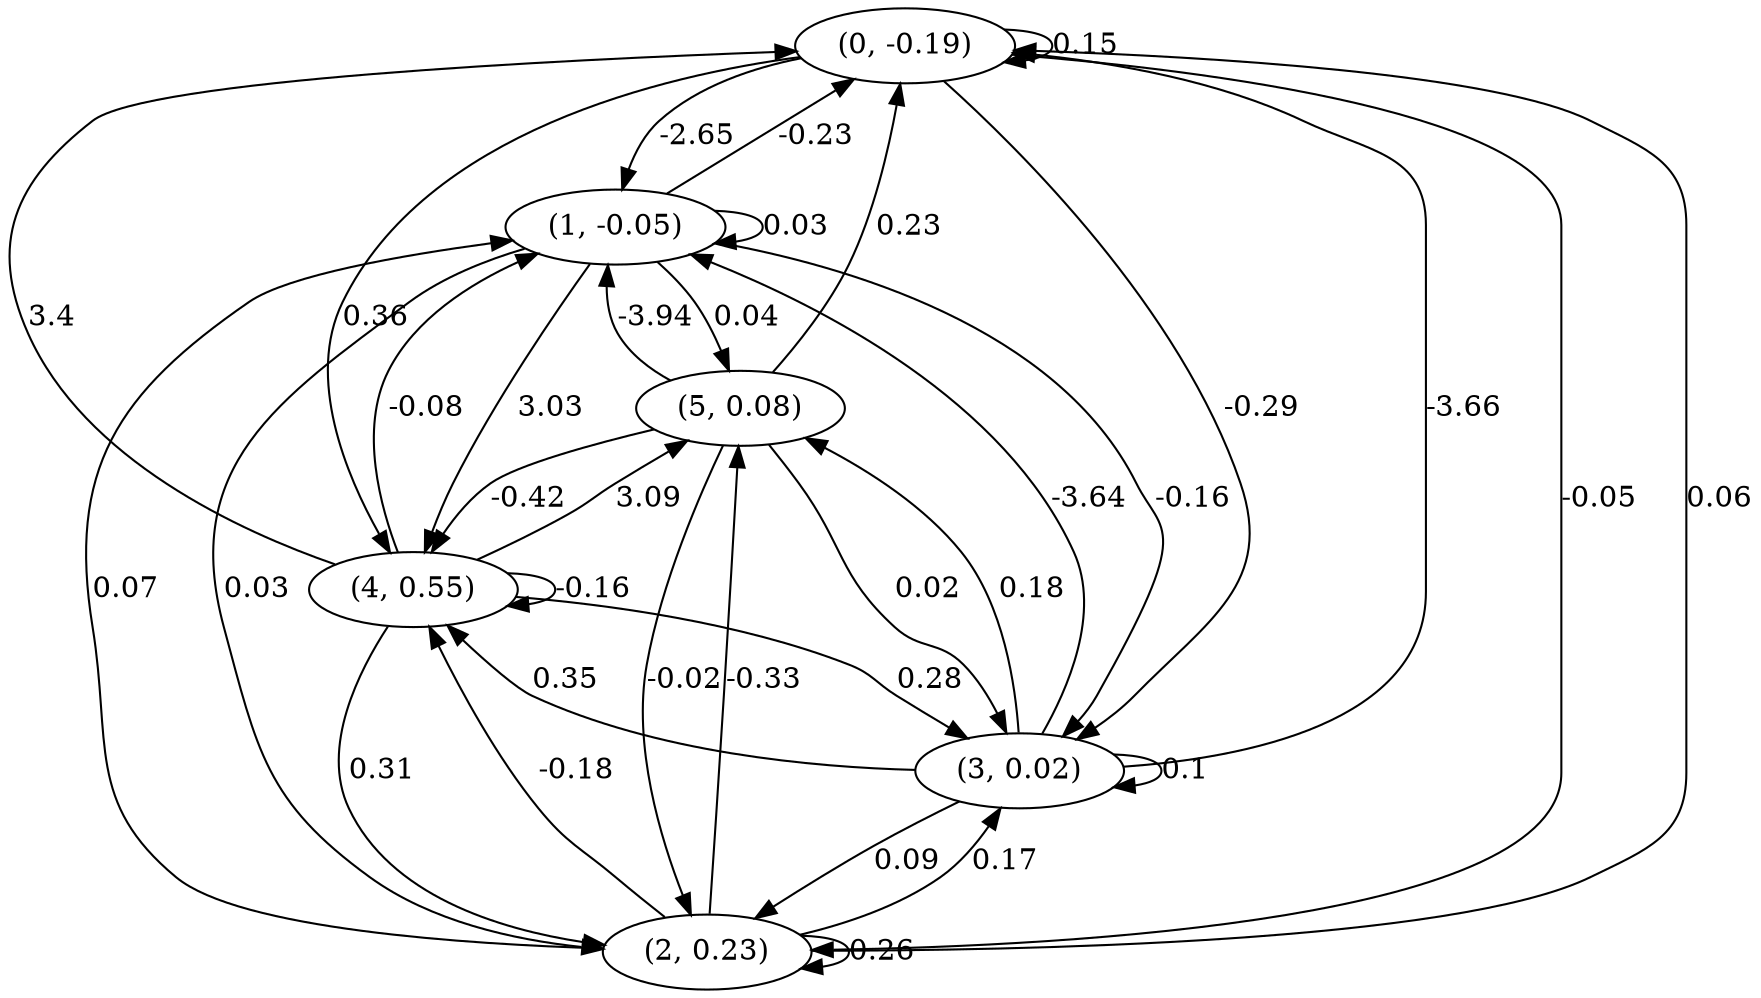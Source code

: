digraph {
    0 [ label = "(0, -0.19)" ]
    1 [ label = "(1, -0.05)" ]
    2 [ label = "(2, 0.23)" ]
    3 [ label = "(3, 0.02)" ]
    4 [ label = "(4, 0.55)" ]
    5 [ label = "(5, 0.08)" ]
    0 -> 0 [ label = "0.15" ]
    1 -> 1 [ label = "0.03" ]
    2 -> 2 [ label = "0.26" ]
    3 -> 3 [ label = "0.1" ]
    4 -> 4 [ label = "-0.16" ]
    1 -> 0 [ label = "-0.23" ]
    2 -> 0 [ label = "0.06" ]
    3 -> 0 [ label = "-3.66" ]
    4 -> 0 [ label = "3.4" ]
    5 -> 0 [ label = "0.23" ]
    0 -> 1 [ label = "-2.65" ]
    2 -> 1 [ label = "0.07" ]
    3 -> 1 [ label = "-3.64" ]
    4 -> 1 [ label = "-0.08" ]
    5 -> 1 [ label = "-3.94" ]
    0 -> 2 [ label = "-0.05" ]
    1 -> 2 [ label = "0.03" ]
    3 -> 2 [ label = "0.09" ]
    4 -> 2 [ label = "0.31" ]
    5 -> 2 [ label = "-0.02" ]
    0 -> 3 [ label = "-0.29" ]
    1 -> 3 [ label = "-0.16" ]
    2 -> 3 [ label = "0.17" ]
    4 -> 3 [ label = "0.28" ]
    5 -> 3 [ label = "0.02" ]
    0 -> 4 [ label = "0.36" ]
    1 -> 4 [ label = "3.03" ]
    2 -> 4 [ label = "-0.18" ]
    3 -> 4 [ label = "0.35" ]
    5 -> 4 [ label = "-0.42" ]
    1 -> 5 [ label = "0.04" ]
    2 -> 5 [ label = "-0.33" ]
    3 -> 5 [ label = "0.18" ]
    4 -> 5 [ label = "3.09" ]
}

